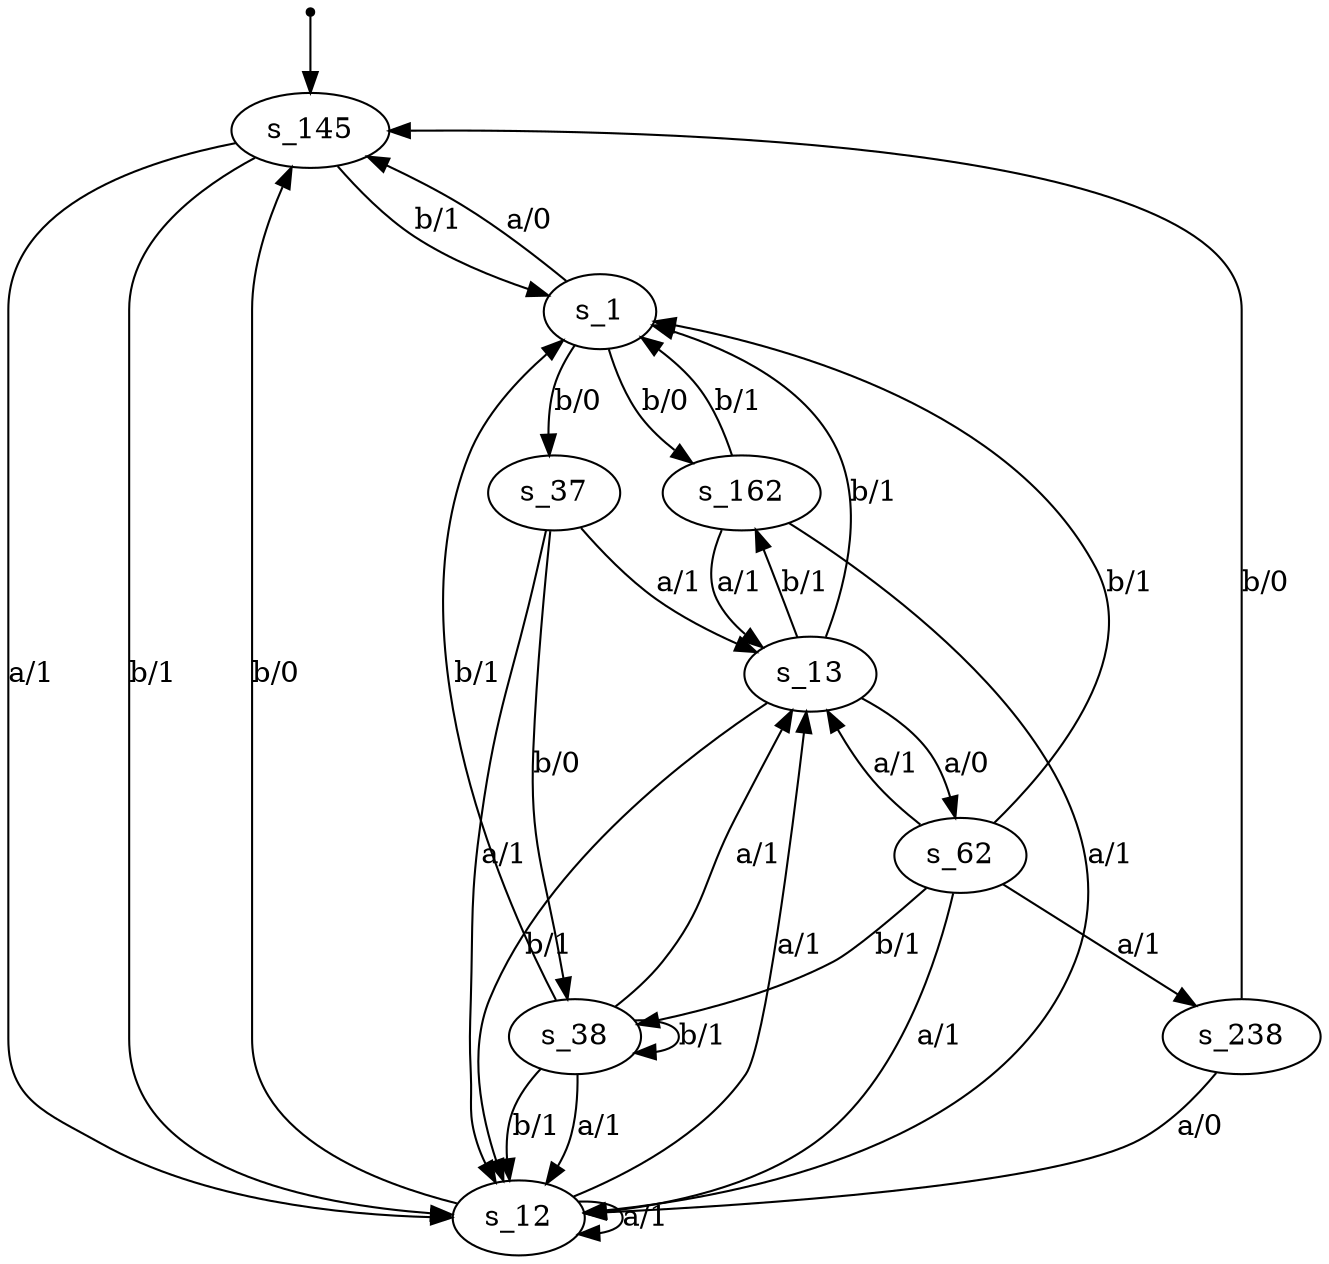 digraph fsm {
	s_145 [root=true]
	s_1
	s_12
	s_13
	s_62
	s_37
	s_38
	s_238
	s_162
	qi [shape = point]
	qi -> s_145
	s_145 -> s_1 [label="b/1"]
	s_1 -> s_145 [label="a/0"]
	s_145 -> s_12 [label="a/1"]
	s_12 -> s_145 [label="b/0"]
	s_145 -> s_12 [label="b/1"]
	s_12 -> s_13 [label="a/1"]
	s_13 -> s_62 [label="a/0"]
	s_62 -> s_12 [label="a/1"]
	s_1 -> s_37 [label="b/0"]
	s_37 -> s_13 [label="a/1"]
	s_62 -> s_1 [label="b/1"]
	s_37 -> s_38 [label="b/0"]
	s_38 -> s_12 [label="a/1"]
	s_62 -> s_238 [label="a/1"]
	s_238 -> s_12 [label="a/0"]
	s_38 -> s_1 [label="b/1"]
	s_13 -> s_12 [label="b/1"]
	s_13 -> s_162 [label="b/1"]
	s_162 -> s_12 [label="a/1"]
	s_238 -> s_145 [label="b/0"]
	s_62 -> s_13 [label="a/1"]
	s_62 -> s_38 [label="b/1"]
	s_162 -> s_1 [label="b/1"]
	s_38 -> s_13 [label="a/1"]
	s_38 -> s_38 [label="b/1"]
	s_37 -> s_12 [label="a/1"]
	s_162 -> s_13 [label="a/1"]
	s_12 -> s_12 [label="a/1"]
	s_38 -> s_12 [label="b/1"]
	s_13 -> s_1 [label="b/1"]
	s_1 -> s_162 [label="b/0"]
}